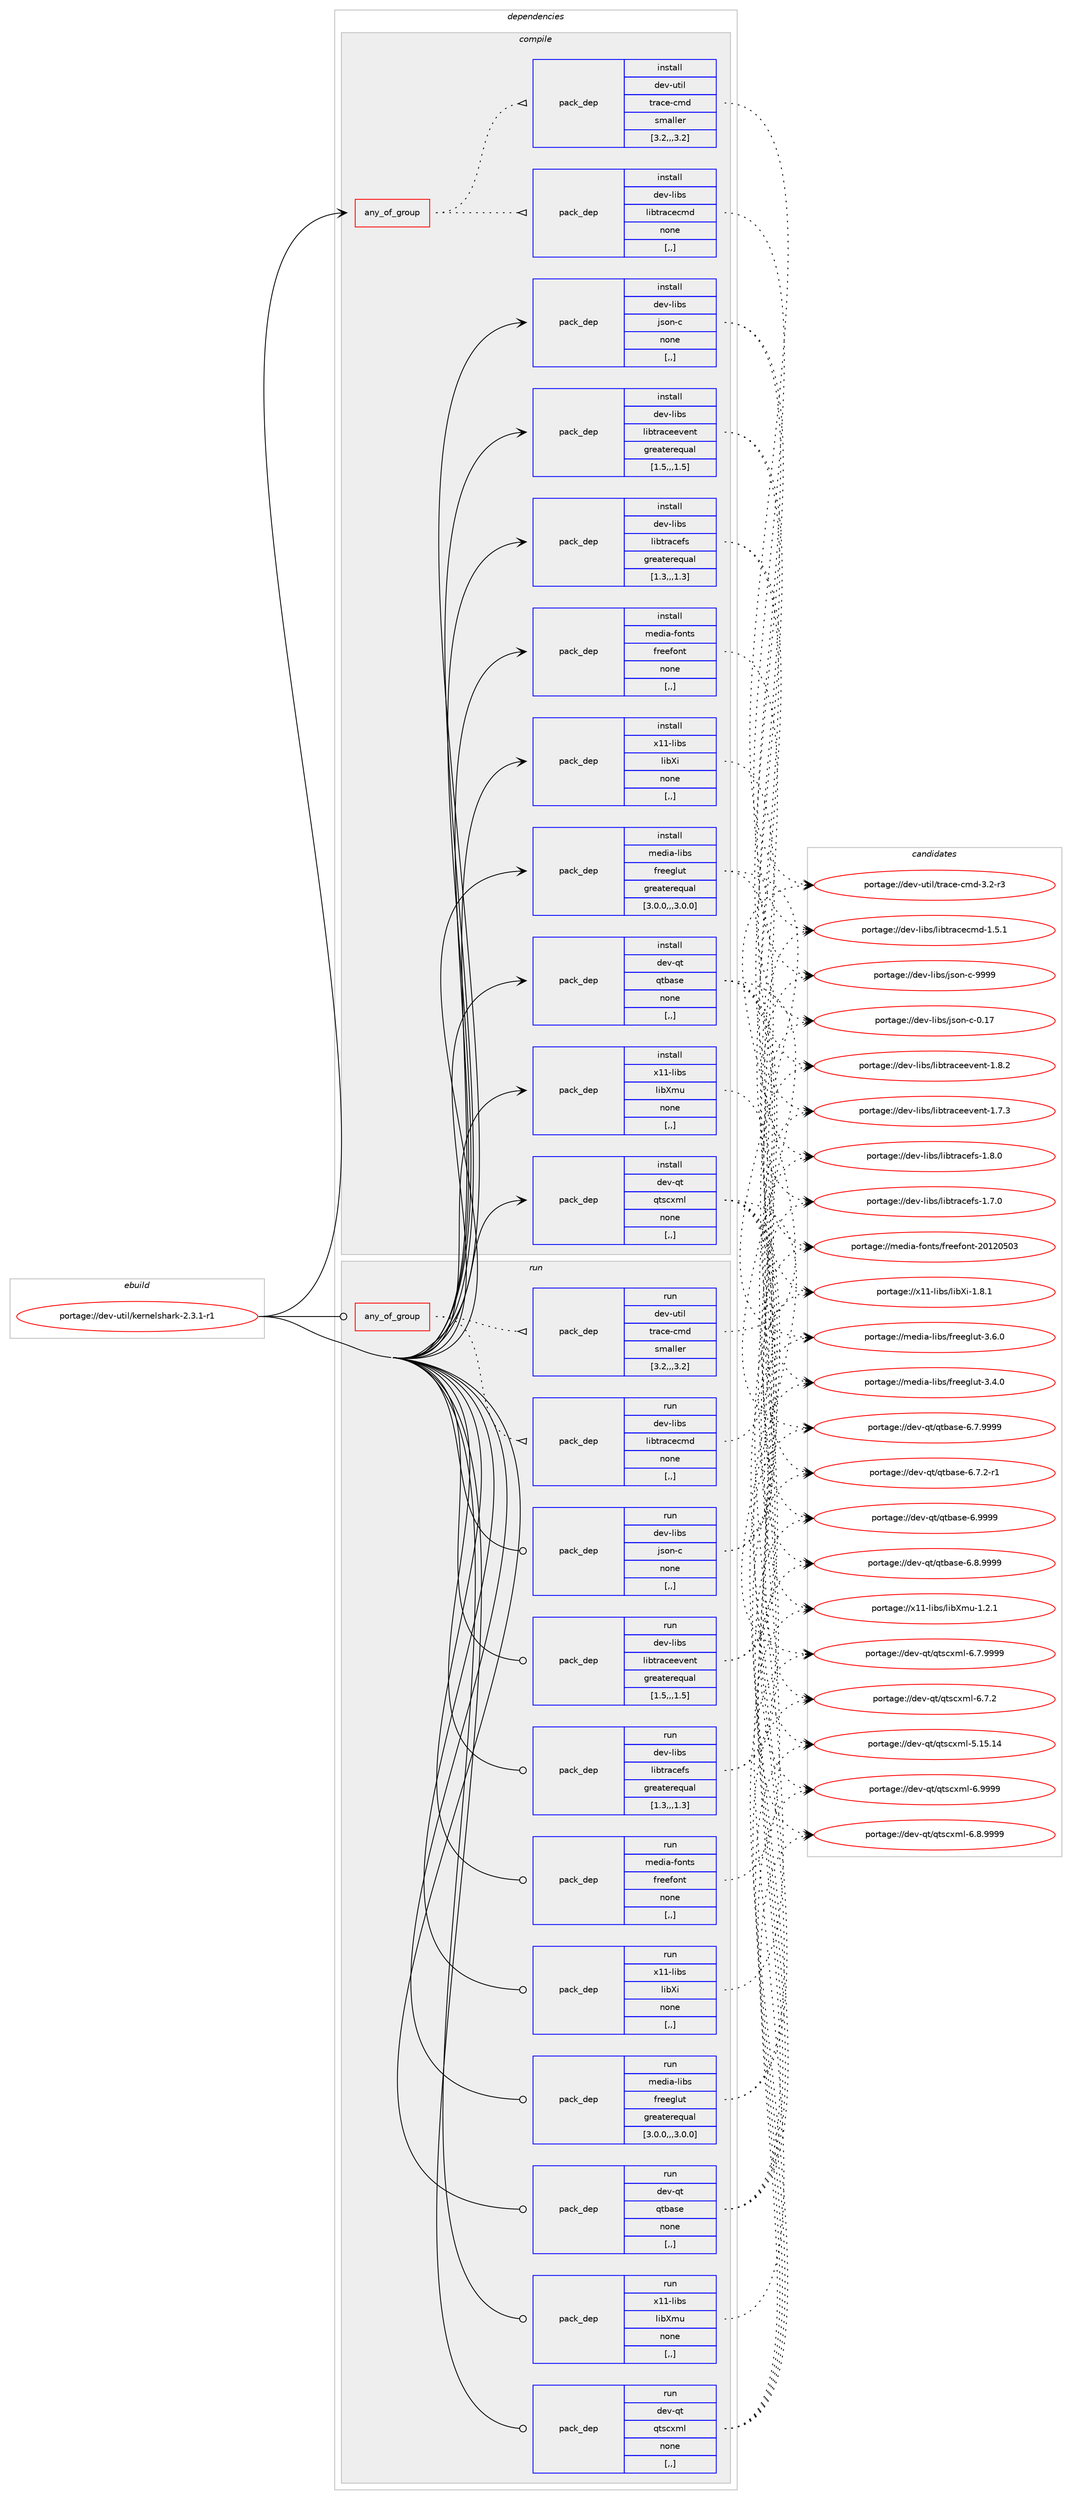 digraph prolog {

# *************
# Graph options
# *************

newrank=true;
concentrate=true;
compound=true;
graph [rankdir=LR,fontname=Helvetica,fontsize=10,ranksep=1.5];#, ranksep=2.5, nodesep=0.2];
edge  [arrowhead=vee];
node  [fontname=Helvetica,fontsize=10];

# **********
# The ebuild
# **********

subgraph cluster_leftcol {
color=gray;
label=<<i>ebuild</i>>;
id [label="portage://dev-util/kernelshark-2.3.1-r1", color=red, width=4, href="../dev-util/kernelshark-2.3.1-r1.svg"];
}

# ****************
# The dependencies
# ****************

subgraph cluster_midcol {
color=gray;
label=<<i>dependencies</i>>;
subgraph cluster_compile {
fillcolor="#eeeeee";
style=filled;
label=<<i>compile</i>>;
subgraph any1275 {
dependency216275 [label=<<TABLE BORDER="0" CELLBORDER="1" CELLSPACING="0" CELLPADDING="4"><TR><TD CELLPADDING="10">any_of_group</TD></TR></TABLE>>, shape=none, color=red];subgraph pack154018 {
dependency216276 [label=<<TABLE BORDER="0" CELLBORDER="1" CELLSPACING="0" CELLPADDING="4" WIDTH="220"><TR><TD ROWSPAN="6" CELLPADDING="30">pack_dep</TD></TR><TR><TD WIDTH="110">install</TD></TR><TR><TD>dev-libs</TD></TR><TR><TD>libtracecmd</TD></TR><TR><TD>none</TD></TR><TR><TD>[,,]</TD></TR></TABLE>>, shape=none, color=blue];
}
dependency216275:e -> dependency216276:w [weight=20,style="dotted",arrowhead="oinv"];
subgraph pack154019 {
dependency216277 [label=<<TABLE BORDER="0" CELLBORDER="1" CELLSPACING="0" CELLPADDING="4" WIDTH="220"><TR><TD ROWSPAN="6" CELLPADDING="30">pack_dep</TD></TR><TR><TD WIDTH="110">install</TD></TR><TR><TD>dev-util</TD></TR><TR><TD>trace-cmd</TD></TR><TR><TD>smaller</TD></TR><TR><TD>[3.2,,,3.2]</TD></TR></TABLE>>, shape=none, color=blue];
}
dependency216275:e -> dependency216277:w [weight=20,style="dotted",arrowhead="oinv"];
}
id:e -> dependency216275:w [weight=20,style="solid",arrowhead="vee"];
subgraph pack154020 {
dependency216278 [label=<<TABLE BORDER="0" CELLBORDER="1" CELLSPACING="0" CELLPADDING="4" WIDTH="220"><TR><TD ROWSPAN="6" CELLPADDING="30">pack_dep</TD></TR><TR><TD WIDTH="110">install</TD></TR><TR><TD>dev-libs</TD></TR><TR><TD>json-c</TD></TR><TR><TD>none</TD></TR><TR><TD>[,,]</TD></TR></TABLE>>, shape=none, color=blue];
}
id:e -> dependency216278:w [weight=20,style="solid",arrowhead="vee"];
subgraph pack154021 {
dependency216279 [label=<<TABLE BORDER="0" CELLBORDER="1" CELLSPACING="0" CELLPADDING="4" WIDTH="220"><TR><TD ROWSPAN="6" CELLPADDING="30">pack_dep</TD></TR><TR><TD WIDTH="110">install</TD></TR><TR><TD>dev-libs</TD></TR><TR><TD>libtraceevent</TD></TR><TR><TD>greaterequal</TD></TR><TR><TD>[1.5,,,1.5]</TD></TR></TABLE>>, shape=none, color=blue];
}
id:e -> dependency216279:w [weight=20,style="solid",arrowhead="vee"];
subgraph pack154022 {
dependency216280 [label=<<TABLE BORDER="0" CELLBORDER="1" CELLSPACING="0" CELLPADDING="4" WIDTH="220"><TR><TD ROWSPAN="6" CELLPADDING="30">pack_dep</TD></TR><TR><TD WIDTH="110">install</TD></TR><TR><TD>dev-libs</TD></TR><TR><TD>libtracefs</TD></TR><TR><TD>greaterequal</TD></TR><TR><TD>[1.3,,,1.3]</TD></TR></TABLE>>, shape=none, color=blue];
}
id:e -> dependency216280:w [weight=20,style="solid",arrowhead="vee"];
subgraph pack154023 {
dependency216281 [label=<<TABLE BORDER="0" CELLBORDER="1" CELLSPACING="0" CELLPADDING="4" WIDTH="220"><TR><TD ROWSPAN="6" CELLPADDING="30">pack_dep</TD></TR><TR><TD WIDTH="110">install</TD></TR><TR><TD>dev-qt</TD></TR><TR><TD>qtbase</TD></TR><TR><TD>none</TD></TR><TR><TD>[,,]</TD></TR></TABLE>>, shape=none, color=blue];
}
id:e -> dependency216281:w [weight=20,style="solid",arrowhead="vee"];
subgraph pack154024 {
dependency216282 [label=<<TABLE BORDER="0" CELLBORDER="1" CELLSPACING="0" CELLPADDING="4" WIDTH="220"><TR><TD ROWSPAN="6" CELLPADDING="30">pack_dep</TD></TR><TR><TD WIDTH="110">install</TD></TR><TR><TD>dev-qt</TD></TR><TR><TD>qtscxml</TD></TR><TR><TD>none</TD></TR><TR><TD>[,,]</TD></TR></TABLE>>, shape=none, color=blue];
}
id:e -> dependency216282:w [weight=20,style="solid",arrowhead="vee"];
subgraph pack154025 {
dependency216283 [label=<<TABLE BORDER="0" CELLBORDER="1" CELLSPACING="0" CELLPADDING="4" WIDTH="220"><TR><TD ROWSPAN="6" CELLPADDING="30">pack_dep</TD></TR><TR><TD WIDTH="110">install</TD></TR><TR><TD>media-fonts</TD></TR><TR><TD>freefont</TD></TR><TR><TD>none</TD></TR><TR><TD>[,,]</TD></TR></TABLE>>, shape=none, color=blue];
}
id:e -> dependency216283:w [weight=20,style="solid",arrowhead="vee"];
subgraph pack154026 {
dependency216284 [label=<<TABLE BORDER="0" CELLBORDER="1" CELLSPACING="0" CELLPADDING="4" WIDTH="220"><TR><TD ROWSPAN="6" CELLPADDING="30">pack_dep</TD></TR><TR><TD WIDTH="110">install</TD></TR><TR><TD>media-libs</TD></TR><TR><TD>freeglut</TD></TR><TR><TD>greaterequal</TD></TR><TR><TD>[3.0.0,,,3.0.0]</TD></TR></TABLE>>, shape=none, color=blue];
}
id:e -> dependency216284:w [weight=20,style="solid",arrowhead="vee"];
subgraph pack154027 {
dependency216285 [label=<<TABLE BORDER="0" CELLBORDER="1" CELLSPACING="0" CELLPADDING="4" WIDTH="220"><TR><TD ROWSPAN="6" CELLPADDING="30">pack_dep</TD></TR><TR><TD WIDTH="110">install</TD></TR><TR><TD>x11-libs</TD></TR><TR><TD>libXi</TD></TR><TR><TD>none</TD></TR><TR><TD>[,,]</TD></TR></TABLE>>, shape=none, color=blue];
}
id:e -> dependency216285:w [weight=20,style="solid",arrowhead="vee"];
subgraph pack154028 {
dependency216286 [label=<<TABLE BORDER="0" CELLBORDER="1" CELLSPACING="0" CELLPADDING="4" WIDTH="220"><TR><TD ROWSPAN="6" CELLPADDING="30">pack_dep</TD></TR><TR><TD WIDTH="110">install</TD></TR><TR><TD>x11-libs</TD></TR><TR><TD>libXmu</TD></TR><TR><TD>none</TD></TR><TR><TD>[,,]</TD></TR></TABLE>>, shape=none, color=blue];
}
id:e -> dependency216286:w [weight=20,style="solid",arrowhead="vee"];
}
subgraph cluster_compileandrun {
fillcolor="#eeeeee";
style=filled;
label=<<i>compile and run</i>>;
}
subgraph cluster_run {
fillcolor="#eeeeee";
style=filled;
label=<<i>run</i>>;
subgraph any1276 {
dependency216287 [label=<<TABLE BORDER="0" CELLBORDER="1" CELLSPACING="0" CELLPADDING="4"><TR><TD CELLPADDING="10">any_of_group</TD></TR></TABLE>>, shape=none, color=red];subgraph pack154029 {
dependency216288 [label=<<TABLE BORDER="0" CELLBORDER="1" CELLSPACING="0" CELLPADDING="4" WIDTH="220"><TR><TD ROWSPAN="6" CELLPADDING="30">pack_dep</TD></TR><TR><TD WIDTH="110">run</TD></TR><TR><TD>dev-libs</TD></TR><TR><TD>libtracecmd</TD></TR><TR><TD>none</TD></TR><TR><TD>[,,]</TD></TR></TABLE>>, shape=none, color=blue];
}
dependency216287:e -> dependency216288:w [weight=20,style="dotted",arrowhead="oinv"];
subgraph pack154030 {
dependency216289 [label=<<TABLE BORDER="0" CELLBORDER="1" CELLSPACING="0" CELLPADDING="4" WIDTH="220"><TR><TD ROWSPAN="6" CELLPADDING="30">pack_dep</TD></TR><TR><TD WIDTH="110">run</TD></TR><TR><TD>dev-util</TD></TR><TR><TD>trace-cmd</TD></TR><TR><TD>smaller</TD></TR><TR><TD>[3.2,,,3.2]</TD></TR></TABLE>>, shape=none, color=blue];
}
dependency216287:e -> dependency216289:w [weight=20,style="dotted",arrowhead="oinv"];
}
id:e -> dependency216287:w [weight=20,style="solid",arrowhead="odot"];
subgraph pack154031 {
dependency216290 [label=<<TABLE BORDER="0" CELLBORDER="1" CELLSPACING="0" CELLPADDING="4" WIDTH="220"><TR><TD ROWSPAN="6" CELLPADDING="30">pack_dep</TD></TR><TR><TD WIDTH="110">run</TD></TR><TR><TD>dev-libs</TD></TR><TR><TD>json-c</TD></TR><TR><TD>none</TD></TR><TR><TD>[,,]</TD></TR></TABLE>>, shape=none, color=blue];
}
id:e -> dependency216290:w [weight=20,style="solid",arrowhead="odot"];
subgraph pack154032 {
dependency216291 [label=<<TABLE BORDER="0" CELLBORDER="1" CELLSPACING="0" CELLPADDING="4" WIDTH="220"><TR><TD ROWSPAN="6" CELLPADDING="30">pack_dep</TD></TR><TR><TD WIDTH="110">run</TD></TR><TR><TD>dev-libs</TD></TR><TR><TD>libtraceevent</TD></TR><TR><TD>greaterequal</TD></TR><TR><TD>[1.5,,,1.5]</TD></TR></TABLE>>, shape=none, color=blue];
}
id:e -> dependency216291:w [weight=20,style="solid",arrowhead="odot"];
subgraph pack154033 {
dependency216292 [label=<<TABLE BORDER="0" CELLBORDER="1" CELLSPACING="0" CELLPADDING="4" WIDTH="220"><TR><TD ROWSPAN="6" CELLPADDING="30">pack_dep</TD></TR><TR><TD WIDTH="110">run</TD></TR><TR><TD>dev-libs</TD></TR><TR><TD>libtracefs</TD></TR><TR><TD>greaterequal</TD></TR><TR><TD>[1.3,,,1.3]</TD></TR></TABLE>>, shape=none, color=blue];
}
id:e -> dependency216292:w [weight=20,style="solid",arrowhead="odot"];
subgraph pack154034 {
dependency216293 [label=<<TABLE BORDER="0" CELLBORDER="1" CELLSPACING="0" CELLPADDING="4" WIDTH="220"><TR><TD ROWSPAN="6" CELLPADDING="30">pack_dep</TD></TR><TR><TD WIDTH="110">run</TD></TR><TR><TD>dev-qt</TD></TR><TR><TD>qtbase</TD></TR><TR><TD>none</TD></TR><TR><TD>[,,]</TD></TR></TABLE>>, shape=none, color=blue];
}
id:e -> dependency216293:w [weight=20,style="solid",arrowhead="odot"];
subgraph pack154035 {
dependency216294 [label=<<TABLE BORDER="0" CELLBORDER="1" CELLSPACING="0" CELLPADDING="4" WIDTH="220"><TR><TD ROWSPAN="6" CELLPADDING="30">pack_dep</TD></TR><TR><TD WIDTH="110">run</TD></TR><TR><TD>dev-qt</TD></TR><TR><TD>qtscxml</TD></TR><TR><TD>none</TD></TR><TR><TD>[,,]</TD></TR></TABLE>>, shape=none, color=blue];
}
id:e -> dependency216294:w [weight=20,style="solid",arrowhead="odot"];
subgraph pack154036 {
dependency216295 [label=<<TABLE BORDER="0" CELLBORDER="1" CELLSPACING="0" CELLPADDING="4" WIDTH="220"><TR><TD ROWSPAN="6" CELLPADDING="30">pack_dep</TD></TR><TR><TD WIDTH="110">run</TD></TR><TR><TD>media-fonts</TD></TR><TR><TD>freefont</TD></TR><TR><TD>none</TD></TR><TR><TD>[,,]</TD></TR></TABLE>>, shape=none, color=blue];
}
id:e -> dependency216295:w [weight=20,style="solid",arrowhead="odot"];
subgraph pack154037 {
dependency216296 [label=<<TABLE BORDER="0" CELLBORDER="1" CELLSPACING="0" CELLPADDING="4" WIDTH="220"><TR><TD ROWSPAN="6" CELLPADDING="30">pack_dep</TD></TR><TR><TD WIDTH="110">run</TD></TR><TR><TD>media-libs</TD></TR><TR><TD>freeglut</TD></TR><TR><TD>greaterequal</TD></TR><TR><TD>[3.0.0,,,3.0.0]</TD></TR></TABLE>>, shape=none, color=blue];
}
id:e -> dependency216296:w [weight=20,style="solid",arrowhead="odot"];
subgraph pack154038 {
dependency216297 [label=<<TABLE BORDER="0" CELLBORDER="1" CELLSPACING="0" CELLPADDING="4" WIDTH="220"><TR><TD ROWSPAN="6" CELLPADDING="30">pack_dep</TD></TR><TR><TD WIDTH="110">run</TD></TR><TR><TD>x11-libs</TD></TR><TR><TD>libXi</TD></TR><TR><TD>none</TD></TR><TR><TD>[,,]</TD></TR></TABLE>>, shape=none, color=blue];
}
id:e -> dependency216297:w [weight=20,style="solid",arrowhead="odot"];
subgraph pack154039 {
dependency216298 [label=<<TABLE BORDER="0" CELLBORDER="1" CELLSPACING="0" CELLPADDING="4" WIDTH="220"><TR><TD ROWSPAN="6" CELLPADDING="30">pack_dep</TD></TR><TR><TD WIDTH="110">run</TD></TR><TR><TD>x11-libs</TD></TR><TR><TD>libXmu</TD></TR><TR><TD>none</TD></TR><TR><TD>[,,]</TD></TR></TABLE>>, shape=none, color=blue];
}
id:e -> dependency216298:w [weight=20,style="solid",arrowhead="odot"];
}
}

# **************
# The candidates
# **************

subgraph cluster_choices {
rank=same;
color=gray;
label=<<i>candidates</i>>;

subgraph choice154018 {
color=black;
nodesep=1;
choice10010111845108105981154710810598116114979910199109100454946534649 [label="portage://dev-libs/libtracecmd-1.5.1", color=red, width=4,href="../dev-libs/libtracecmd-1.5.1.svg"];
dependency216276:e -> choice10010111845108105981154710810598116114979910199109100454946534649:w [style=dotted,weight="100"];
}
subgraph choice154019 {
color=black;
nodesep=1;
choice100101118451171161051084711611497991014599109100455146504511451 [label="portage://dev-util/trace-cmd-3.2-r3", color=red, width=4,href="../dev-util/trace-cmd-3.2-r3.svg"];
dependency216277:e -> choice100101118451171161051084711611497991014599109100455146504511451:w [style=dotted,weight="100"];
}
subgraph choice154020 {
color=black;
nodesep=1;
choice10010111845108105981154710611511111045994557575757 [label="portage://dev-libs/json-c-9999", color=red, width=4,href="../dev-libs/json-c-9999.svg"];
choice10010111845108105981154710611511111045994548464955 [label="portage://dev-libs/json-c-0.17", color=red, width=4,href="../dev-libs/json-c-0.17.svg"];
dependency216278:e -> choice10010111845108105981154710611511111045994557575757:w [style=dotted,weight="100"];
dependency216278:e -> choice10010111845108105981154710611511111045994548464955:w [style=dotted,weight="100"];
}
subgraph choice154021 {
color=black;
nodesep=1;
choice100101118451081059811547108105981161149799101101118101110116454946564650 [label="portage://dev-libs/libtraceevent-1.8.2", color=red, width=4,href="../dev-libs/libtraceevent-1.8.2.svg"];
choice100101118451081059811547108105981161149799101101118101110116454946554651 [label="portage://dev-libs/libtraceevent-1.7.3", color=red, width=4,href="../dev-libs/libtraceevent-1.7.3.svg"];
dependency216279:e -> choice100101118451081059811547108105981161149799101101118101110116454946564650:w [style=dotted,weight="100"];
dependency216279:e -> choice100101118451081059811547108105981161149799101101118101110116454946554651:w [style=dotted,weight="100"];
}
subgraph choice154022 {
color=black;
nodesep=1;
choice100101118451081059811547108105981161149799101102115454946564648 [label="portage://dev-libs/libtracefs-1.8.0", color=red, width=4,href="../dev-libs/libtracefs-1.8.0.svg"];
choice100101118451081059811547108105981161149799101102115454946554648 [label="portage://dev-libs/libtracefs-1.7.0", color=red, width=4,href="../dev-libs/libtracefs-1.7.0.svg"];
dependency216280:e -> choice100101118451081059811547108105981161149799101102115454946564648:w [style=dotted,weight="100"];
dependency216280:e -> choice100101118451081059811547108105981161149799101102115454946554648:w [style=dotted,weight="100"];
}
subgraph choice154023 {
color=black;
nodesep=1;
choice1001011184511311647113116989711510145544657575757 [label="portage://dev-qt/qtbase-6.9999", color=red, width=4,href="../dev-qt/qtbase-6.9999.svg"];
choice10010111845113116471131169897115101455446564657575757 [label="portage://dev-qt/qtbase-6.8.9999", color=red, width=4,href="../dev-qt/qtbase-6.8.9999.svg"];
choice10010111845113116471131169897115101455446554657575757 [label="portage://dev-qt/qtbase-6.7.9999", color=red, width=4,href="../dev-qt/qtbase-6.7.9999.svg"];
choice100101118451131164711311698971151014554465546504511449 [label="portage://dev-qt/qtbase-6.7.2-r1", color=red, width=4,href="../dev-qt/qtbase-6.7.2-r1.svg"];
dependency216281:e -> choice1001011184511311647113116989711510145544657575757:w [style=dotted,weight="100"];
dependency216281:e -> choice10010111845113116471131169897115101455446564657575757:w [style=dotted,weight="100"];
dependency216281:e -> choice10010111845113116471131169897115101455446554657575757:w [style=dotted,weight="100"];
dependency216281:e -> choice100101118451131164711311698971151014554465546504511449:w [style=dotted,weight="100"];
}
subgraph choice154024 {
color=black;
nodesep=1;
choice10010111845113116471131161159912010910845544657575757 [label="portage://dev-qt/qtscxml-6.9999", color=red, width=4,href="../dev-qt/qtscxml-6.9999.svg"];
choice100101118451131164711311611599120109108455446564657575757 [label="portage://dev-qt/qtscxml-6.8.9999", color=red, width=4,href="../dev-qt/qtscxml-6.8.9999.svg"];
choice100101118451131164711311611599120109108455446554657575757 [label="portage://dev-qt/qtscxml-6.7.9999", color=red, width=4,href="../dev-qt/qtscxml-6.7.9999.svg"];
choice100101118451131164711311611599120109108455446554650 [label="portage://dev-qt/qtscxml-6.7.2", color=red, width=4,href="../dev-qt/qtscxml-6.7.2.svg"];
choice1001011184511311647113116115991201091084553464953464952 [label="portage://dev-qt/qtscxml-5.15.14", color=red, width=4,href="../dev-qt/qtscxml-5.15.14.svg"];
dependency216282:e -> choice10010111845113116471131161159912010910845544657575757:w [style=dotted,weight="100"];
dependency216282:e -> choice100101118451131164711311611599120109108455446564657575757:w [style=dotted,weight="100"];
dependency216282:e -> choice100101118451131164711311611599120109108455446554657575757:w [style=dotted,weight="100"];
dependency216282:e -> choice100101118451131164711311611599120109108455446554650:w [style=dotted,weight="100"];
dependency216282:e -> choice1001011184511311647113116115991201091084553464953464952:w [style=dotted,weight="100"];
}
subgraph choice154025 {
color=black;
nodesep=1;
choice109101100105974510211111011611547102114101101102111110116455048495048534851 [label="portage://media-fonts/freefont-20120503", color=red, width=4,href="../media-fonts/freefont-20120503.svg"];
dependency216283:e -> choice109101100105974510211111011611547102114101101102111110116455048495048534851:w [style=dotted,weight="100"];
}
subgraph choice154026 {
color=black;
nodesep=1;
choice10910110010597451081059811547102114101101103108117116455146544648 [label="portage://media-libs/freeglut-3.6.0", color=red, width=4,href="../media-libs/freeglut-3.6.0.svg"];
choice10910110010597451081059811547102114101101103108117116455146524648 [label="portage://media-libs/freeglut-3.4.0", color=red, width=4,href="../media-libs/freeglut-3.4.0.svg"];
dependency216284:e -> choice10910110010597451081059811547102114101101103108117116455146544648:w [style=dotted,weight="100"];
dependency216284:e -> choice10910110010597451081059811547102114101101103108117116455146524648:w [style=dotted,weight="100"];
}
subgraph choice154027 {
color=black;
nodesep=1;
choice12049494510810598115471081059888105454946564649 [label="portage://x11-libs/libXi-1.8.1", color=red, width=4,href="../x11-libs/libXi-1.8.1.svg"];
dependency216285:e -> choice12049494510810598115471081059888105454946564649:w [style=dotted,weight="100"];
}
subgraph choice154028 {
color=black;
nodesep=1;
choice12049494510810598115471081059888109117454946504649 [label="portage://x11-libs/libXmu-1.2.1", color=red, width=4,href="../x11-libs/libXmu-1.2.1.svg"];
dependency216286:e -> choice12049494510810598115471081059888109117454946504649:w [style=dotted,weight="100"];
}
subgraph choice154029 {
color=black;
nodesep=1;
choice10010111845108105981154710810598116114979910199109100454946534649 [label="portage://dev-libs/libtracecmd-1.5.1", color=red, width=4,href="../dev-libs/libtracecmd-1.5.1.svg"];
dependency216288:e -> choice10010111845108105981154710810598116114979910199109100454946534649:w [style=dotted,weight="100"];
}
subgraph choice154030 {
color=black;
nodesep=1;
choice100101118451171161051084711611497991014599109100455146504511451 [label="portage://dev-util/trace-cmd-3.2-r3", color=red, width=4,href="../dev-util/trace-cmd-3.2-r3.svg"];
dependency216289:e -> choice100101118451171161051084711611497991014599109100455146504511451:w [style=dotted,weight="100"];
}
subgraph choice154031 {
color=black;
nodesep=1;
choice10010111845108105981154710611511111045994557575757 [label="portage://dev-libs/json-c-9999", color=red, width=4,href="../dev-libs/json-c-9999.svg"];
choice10010111845108105981154710611511111045994548464955 [label="portage://dev-libs/json-c-0.17", color=red, width=4,href="../dev-libs/json-c-0.17.svg"];
dependency216290:e -> choice10010111845108105981154710611511111045994557575757:w [style=dotted,weight="100"];
dependency216290:e -> choice10010111845108105981154710611511111045994548464955:w [style=dotted,weight="100"];
}
subgraph choice154032 {
color=black;
nodesep=1;
choice100101118451081059811547108105981161149799101101118101110116454946564650 [label="portage://dev-libs/libtraceevent-1.8.2", color=red, width=4,href="../dev-libs/libtraceevent-1.8.2.svg"];
choice100101118451081059811547108105981161149799101101118101110116454946554651 [label="portage://dev-libs/libtraceevent-1.7.3", color=red, width=4,href="../dev-libs/libtraceevent-1.7.3.svg"];
dependency216291:e -> choice100101118451081059811547108105981161149799101101118101110116454946564650:w [style=dotted,weight="100"];
dependency216291:e -> choice100101118451081059811547108105981161149799101101118101110116454946554651:w [style=dotted,weight="100"];
}
subgraph choice154033 {
color=black;
nodesep=1;
choice100101118451081059811547108105981161149799101102115454946564648 [label="portage://dev-libs/libtracefs-1.8.0", color=red, width=4,href="../dev-libs/libtracefs-1.8.0.svg"];
choice100101118451081059811547108105981161149799101102115454946554648 [label="portage://dev-libs/libtracefs-1.7.0", color=red, width=4,href="../dev-libs/libtracefs-1.7.0.svg"];
dependency216292:e -> choice100101118451081059811547108105981161149799101102115454946564648:w [style=dotted,weight="100"];
dependency216292:e -> choice100101118451081059811547108105981161149799101102115454946554648:w [style=dotted,weight="100"];
}
subgraph choice154034 {
color=black;
nodesep=1;
choice1001011184511311647113116989711510145544657575757 [label="portage://dev-qt/qtbase-6.9999", color=red, width=4,href="../dev-qt/qtbase-6.9999.svg"];
choice10010111845113116471131169897115101455446564657575757 [label="portage://dev-qt/qtbase-6.8.9999", color=red, width=4,href="../dev-qt/qtbase-6.8.9999.svg"];
choice10010111845113116471131169897115101455446554657575757 [label="portage://dev-qt/qtbase-6.7.9999", color=red, width=4,href="../dev-qt/qtbase-6.7.9999.svg"];
choice100101118451131164711311698971151014554465546504511449 [label="portage://dev-qt/qtbase-6.7.2-r1", color=red, width=4,href="../dev-qt/qtbase-6.7.2-r1.svg"];
dependency216293:e -> choice1001011184511311647113116989711510145544657575757:w [style=dotted,weight="100"];
dependency216293:e -> choice10010111845113116471131169897115101455446564657575757:w [style=dotted,weight="100"];
dependency216293:e -> choice10010111845113116471131169897115101455446554657575757:w [style=dotted,weight="100"];
dependency216293:e -> choice100101118451131164711311698971151014554465546504511449:w [style=dotted,weight="100"];
}
subgraph choice154035 {
color=black;
nodesep=1;
choice10010111845113116471131161159912010910845544657575757 [label="portage://dev-qt/qtscxml-6.9999", color=red, width=4,href="../dev-qt/qtscxml-6.9999.svg"];
choice100101118451131164711311611599120109108455446564657575757 [label="portage://dev-qt/qtscxml-6.8.9999", color=red, width=4,href="../dev-qt/qtscxml-6.8.9999.svg"];
choice100101118451131164711311611599120109108455446554657575757 [label="portage://dev-qt/qtscxml-6.7.9999", color=red, width=4,href="../dev-qt/qtscxml-6.7.9999.svg"];
choice100101118451131164711311611599120109108455446554650 [label="portage://dev-qt/qtscxml-6.7.2", color=red, width=4,href="../dev-qt/qtscxml-6.7.2.svg"];
choice1001011184511311647113116115991201091084553464953464952 [label="portage://dev-qt/qtscxml-5.15.14", color=red, width=4,href="../dev-qt/qtscxml-5.15.14.svg"];
dependency216294:e -> choice10010111845113116471131161159912010910845544657575757:w [style=dotted,weight="100"];
dependency216294:e -> choice100101118451131164711311611599120109108455446564657575757:w [style=dotted,weight="100"];
dependency216294:e -> choice100101118451131164711311611599120109108455446554657575757:w [style=dotted,weight="100"];
dependency216294:e -> choice100101118451131164711311611599120109108455446554650:w [style=dotted,weight="100"];
dependency216294:e -> choice1001011184511311647113116115991201091084553464953464952:w [style=dotted,weight="100"];
}
subgraph choice154036 {
color=black;
nodesep=1;
choice109101100105974510211111011611547102114101101102111110116455048495048534851 [label="portage://media-fonts/freefont-20120503", color=red, width=4,href="../media-fonts/freefont-20120503.svg"];
dependency216295:e -> choice109101100105974510211111011611547102114101101102111110116455048495048534851:w [style=dotted,weight="100"];
}
subgraph choice154037 {
color=black;
nodesep=1;
choice10910110010597451081059811547102114101101103108117116455146544648 [label="portage://media-libs/freeglut-3.6.0", color=red, width=4,href="../media-libs/freeglut-3.6.0.svg"];
choice10910110010597451081059811547102114101101103108117116455146524648 [label="portage://media-libs/freeglut-3.4.0", color=red, width=4,href="../media-libs/freeglut-3.4.0.svg"];
dependency216296:e -> choice10910110010597451081059811547102114101101103108117116455146544648:w [style=dotted,weight="100"];
dependency216296:e -> choice10910110010597451081059811547102114101101103108117116455146524648:w [style=dotted,weight="100"];
}
subgraph choice154038 {
color=black;
nodesep=1;
choice12049494510810598115471081059888105454946564649 [label="portage://x11-libs/libXi-1.8.1", color=red, width=4,href="../x11-libs/libXi-1.8.1.svg"];
dependency216297:e -> choice12049494510810598115471081059888105454946564649:w [style=dotted,weight="100"];
}
subgraph choice154039 {
color=black;
nodesep=1;
choice12049494510810598115471081059888109117454946504649 [label="portage://x11-libs/libXmu-1.2.1", color=red, width=4,href="../x11-libs/libXmu-1.2.1.svg"];
dependency216298:e -> choice12049494510810598115471081059888109117454946504649:w [style=dotted,weight="100"];
}
}

}
